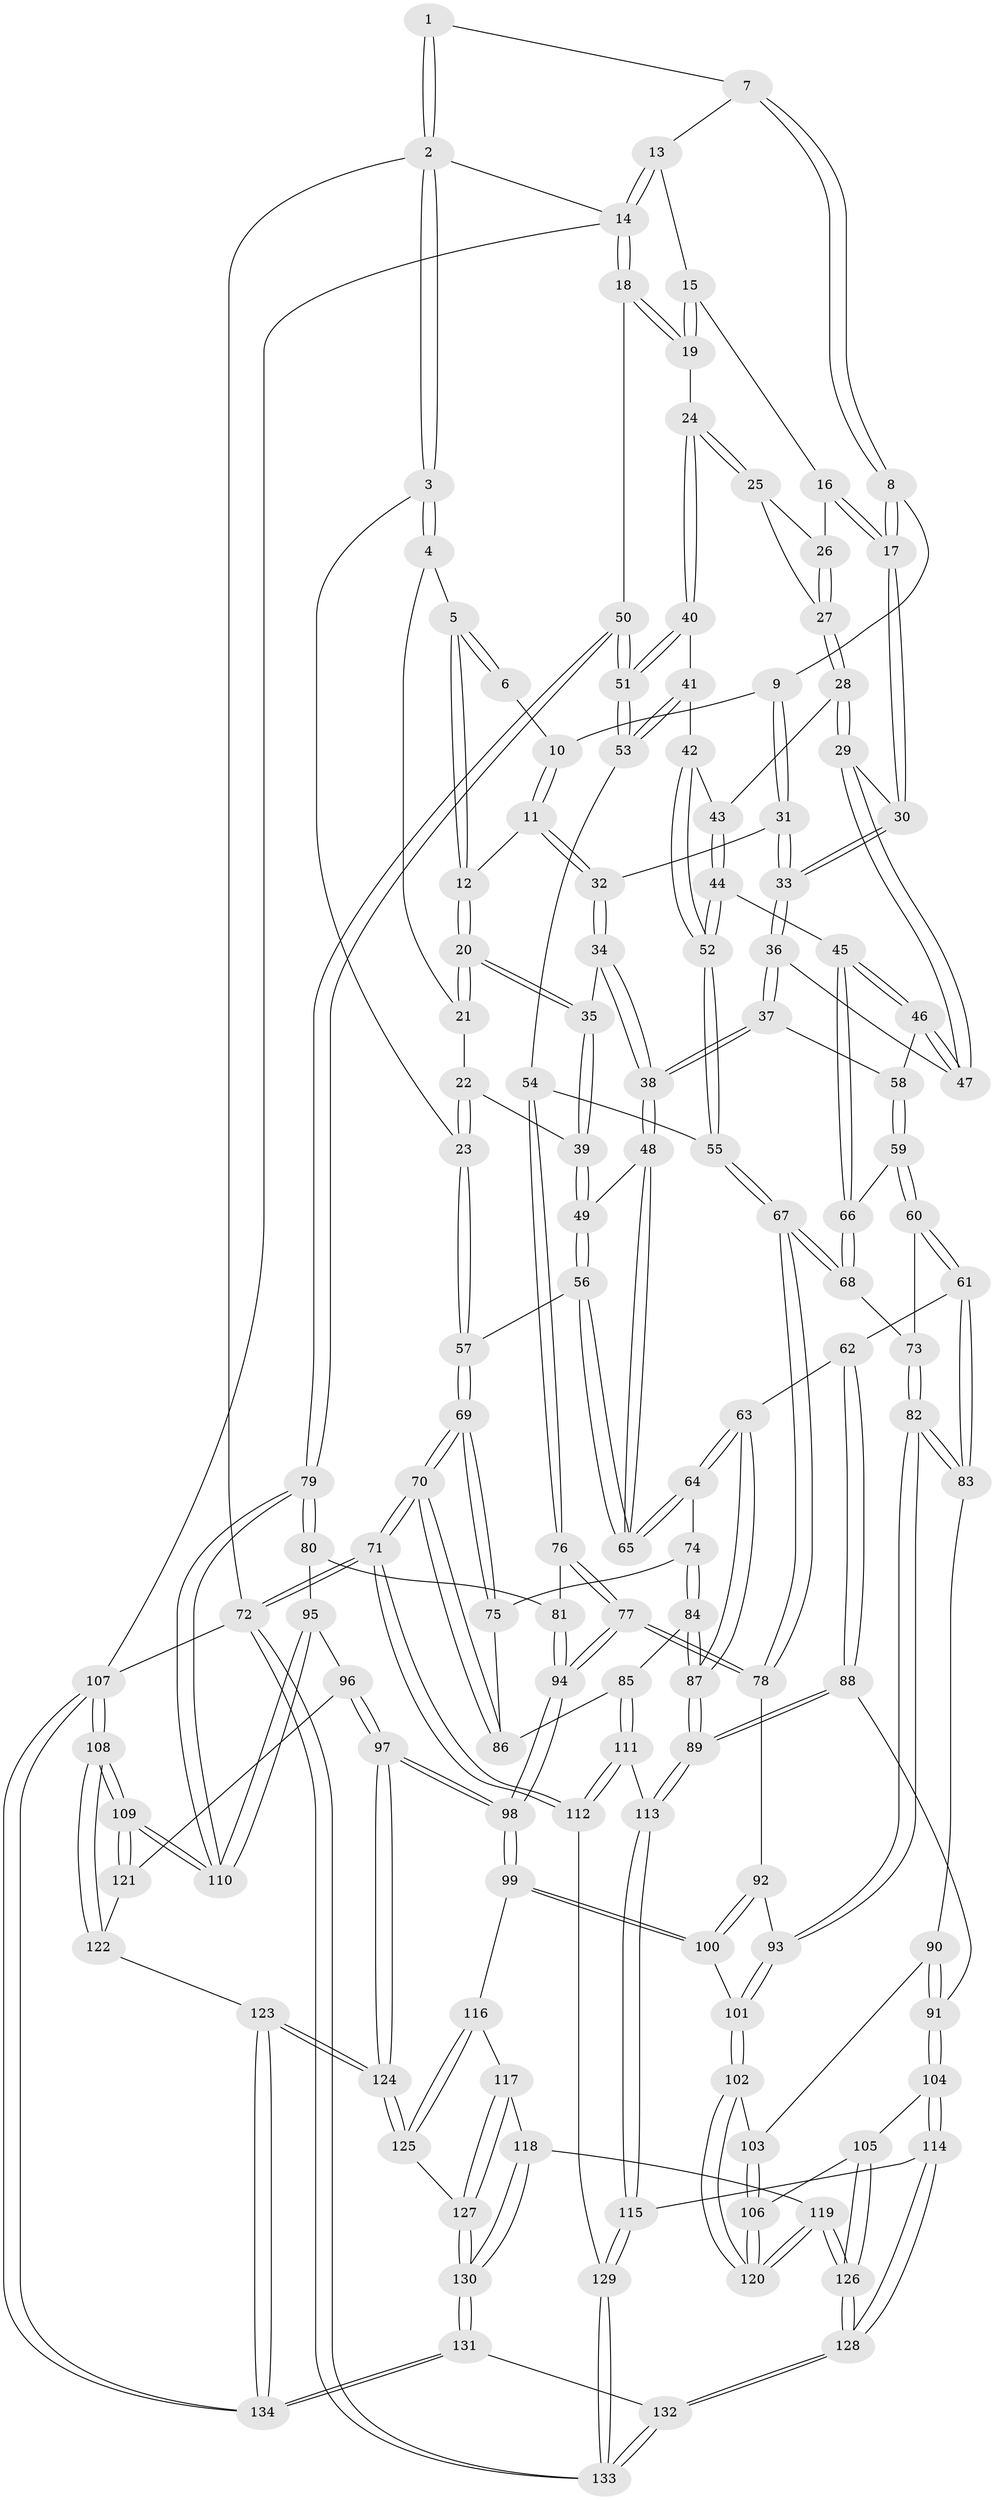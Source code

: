 // Generated by graph-tools (version 1.1) at 2025/27/03/09/25 03:27:15]
// undirected, 134 vertices, 332 edges
graph export_dot {
graph [start="1"]
  node [color=gray90,style=filled];
  1 [pos="+0.29154895730587+0"];
  2 [pos="+0+0"];
  3 [pos="+0+0"];
  4 [pos="+0.0941567147576747+0.09661288978891545"];
  5 [pos="+0.19364736758405965+0.0777125597162855"];
  6 [pos="+0.24463035052228885+0"];
  7 [pos="+0.5341227192696261+0"];
  8 [pos="+0.5361262159161235+0"];
  9 [pos="+0.4031766835716209+0.1250086159010436"];
  10 [pos="+0.30030366639405437+0.06690300171398776"];
  11 [pos="+0.26953084524105825+0.16176227449389835"];
  12 [pos="+0.2397720072861153+0.15113600556860862"];
  13 [pos="+1+0"];
  14 [pos="+1+0"];
  15 [pos="+0.8634878096397101+0.06755392853024848"];
  16 [pos="+0.7630807018638048+0.12733784205703794"];
  17 [pos="+0.609885993813552+0.0943872338728968"];
  18 [pos="+1+0.0534744803821345"];
  19 [pos="+0.9122515257332989+0.2119841326745472"];
  20 [pos="+0.15692648721070895+0.23126329065604478"];
  21 [pos="+0.09449764126052271+0.10462240176393002"];
  22 [pos="+0.0449894001361552+0.22787209642537837"];
  23 [pos="+0+0.2276674794574117"];
  24 [pos="+0.8992968950627318+0.23890455792935805"];
  25 [pos="+0.8517619660088952+0.22901739695051618"];
  26 [pos="+0.7669969720729647+0.1481939453645697"];
  27 [pos="+0.7504332174656876+0.24566230352437457"];
  28 [pos="+0.7486662621316857+0.24760009642136585"];
  29 [pos="+0.6159823086080238+0.22667291099710996"];
  30 [pos="+0.6044771367148709+0.20495150696780928"];
  31 [pos="+0.39422933106233843+0.14320029116645314"];
  32 [pos="+0.30641475267404283+0.18227011695761752"];
  33 [pos="+0.4551545877099192+0.25715975542645986"];
  34 [pos="+0.3016840999305443+0.23236093901728094"];
  35 [pos="+0.15208898113013206+0.2474943016345636"];
  36 [pos="+0.43999734260694406+0.3026301555397056"];
  37 [pos="+0.40083455518588845+0.35499192397276924"];
  38 [pos="+0.307311628518183+0.3640811891768006"];
  39 [pos="+0.1352483755494259+0.28567280141376933"];
  40 [pos="+0.9028751391896931+0.28852499021137623"];
  41 [pos="+0.8240381254932806+0.3218134303370275"];
  42 [pos="+0.8131896205805585+0.32329302905469454"];
  43 [pos="+0.7534962815926526+0.269674615446452"];
  44 [pos="+0.6719418098812352+0.4121651614316033"];
  45 [pos="+0.6434844890720358+0.4069235528341601"];
  46 [pos="+0.6220111444636077+0.3567716887712789"];
  47 [pos="+0.6185880368121494+0.34561205932647715"];
  48 [pos="+0.2146111887956567+0.4332616880841094"];
  49 [pos="+0.14887935921293954+0.3505515633002912"];
  50 [pos="+1+0.49781309549184427"];
  51 [pos="+1+0.4641896786659703"];
  52 [pos="+0.7147826724677732+0.4316294277543419"];
  53 [pos="+0.859595641188376+0.5015181825503613"];
  54 [pos="+0.811820406385602+0.5170707304852606"];
  55 [pos="+0.790454463686236+0.5069590753617655"];
  56 [pos="+0+0.3466643228503311"];
  57 [pos="+0+0.34640152332351865"];
  58 [pos="+0.4111381686878837+0.3652986120713634"];
  59 [pos="+0.49080703202303605+0.464356988539253"];
  60 [pos="+0.4284264414466756+0.5333258588532567"];
  61 [pos="+0.2945761706280296+0.5692595204001517"];
  62 [pos="+0.2707876448273076+0.5634200237021717"];
  63 [pos="+0.2424837166722549+0.5412636527230263"];
  64 [pos="+0.2054104174930208+0.5027701994351086"];
  65 [pos="+0.20669269594632692+0.4797241613408688"];
  66 [pos="+0.5677009284848084+0.47322126475113957"];
  67 [pos="+0.5978658227399376+0.6307198774024807"];
  68 [pos="+0.5871128700702105+0.6168914054612642"];
  69 [pos="+0+0.5019886434076549"];
  70 [pos="+0+0.681078220305648"];
  71 [pos="+0+0.9860374271073788"];
  72 [pos="+0+1"];
  73 [pos="+0.48598572981587745+0.6140090225734032"];
  74 [pos="+0.19555150365333135+0.5086688727799705"];
  75 [pos="+0.1584989218034476+0.5250347156468519"];
  76 [pos="+0.8063345060066331+0.5985162821028607"];
  77 [pos="+0.7116423509459796+0.6923948814322148"];
  78 [pos="+0.599927141984429+0.6386509312997767"];
  79 [pos="+1+0.5573231404926959"];
  80 [pos="+0.8634435980359659+0.6818620475760249"];
  81 [pos="+0.8535731792847402+0.671658494065296"];
  82 [pos="+0.4156324664078479+0.6801899345927728"];
  83 [pos="+0.41091763673482395+0.6790999443488682"];
  84 [pos="+0.12547926164162204+0.7458706709210517"];
  85 [pos="+0.0898939886930385+0.7354518687991307"];
  86 [pos="+0.04840431100881106+0.6532165728864431"];
  87 [pos="+0.16207558753721515+0.7725283426806341"];
  88 [pos="+0.27351590270712467+0.6883012207127306"];
  89 [pos="+0.16958819511069234+0.782484881446096"];
  90 [pos="+0.3889209526829944+0.704668742024699"];
  91 [pos="+0.3103785178361608+0.7603199915117781"];
  92 [pos="+0.5987795727023031+0.6411435944746756"];
  93 [pos="+0.430205622184714+0.6962044785267386"];
  94 [pos="+0.7296029246224978+0.7505995673579525"];
  95 [pos="+0.8718954225435455+0.7349924395269121"];
  96 [pos="+0.8532219434076502+0.7733513188859389"];
  97 [pos="+0.7682116951237427+0.8303686435165711"];
  98 [pos="+0.7344815804244617+0.7844315555757748"];
  99 [pos="+0.5982015037634137+0.7873329626333166"];
  100 [pos="+0.5686510395113061+0.7192829403453541"];
  101 [pos="+0.4698829309335951+0.7501240744902621"];
  102 [pos="+0.4685935028722283+0.7548731819406508"];
  103 [pos="+0.38380506677536613+0.7653841980937992"];
  104 [pos="+0.30898071941020605+0.8167758399142407"];
  105 [pos="+0.34326304876484726+0.8193687135801837"];
  106 [pos="+0.34470693130640023+0.8193450889817021"];
  107 [pos="+1+1"];
  108 [pos="+1+0.8290320326686604"];
  109 [pos="+1+0.8245259488681519"];
  110 [pos="+1+0.7486838999871401"];
  111 [pos="+0+0.8263038650176486"];
  112 [pos="+0+0.9846160274690078"];
  113 [pos="+0.18445603260373003+0.8303111726432509"];
  114 [pos="+0.2622241664947853+0.8547811230931335"];
  115 [pos="+0.19966871681495418+0.8537332778962927"];
  116 [pos="+0.5928622569467266+0.8028136099486975"];
  117 [pos="+0.5422300994819299+0.8461154551854543"];
  118 [pos="+0.4795676660515697+0.86795205811056"];
  119 [pos="+0.4710426078568936+0.8688528962962494"];
  120 [pos="+0.45579925672378085+0.8435296192431221"];
  121 [pos="+0.9031801447334634+0.8052664974483149"];
  122 [pos="+0.9087267519656201+0.8968487904170068"];
  123 [pos="+0.8112733567810322+0.9478907509624037"];
  124 [pos="+0.7672643897179022+0.86548347150927"];
  125 [pos="+0.6502432611998874+0.8944415644808488"];
  126 [pos="+0.4240671206786988+1"];
  127 [pos="+0.6238325862762063+0.9209576647143499"];
  128 [pos="+0.40903616257413705+1"];
  129 [pos="+0.1582673396501722+0.9182449818456827"];
  130 [pos="+0.6109472419080851+0.9478945626200228"];
  131 [pos="+0.5738437112032801+1"];
  132 [pos="+0.41915020033206224+1"];
  133 [pos="+0.2544661500544673+1"];
  134 [pos="+0.8138889067977338+1"];
  1 -- 2;
  1 -- 2;
  1 -- 7;
  2 -- 3;
  2 -- 3;
  2 -- 14;
  2 -- 72;
  3 -- 4;
  3 -- 4;
  3 -- 23;
  4 -- 5;
  4 -- 21;
  5 -- 6;
  5 -- 6;
  5 -- 12;
  5 -- 12;
  6 -- 10;
  7 -- 8;
  7 -- 8;
  7 -- 13;
  8 -- 9;
  8 -- 17;
  8 -- 17;
  9 -- 10;
  9 -- 31;
  9 -- 31;
  10 -- 11;
  10 -- 11;
  11 -- 12;
  11 -- 32;
  11 -- 32;
  12 -- 20;
  12 -- 20;
  13 -- 14;
  13 -- 14;
  13 -- 15;
  14 -- 18;
  14 -- 18;
  14 -- 107;
  15 -- 16;
  15 -- 19;
  15 -- 19;
  16 -- 17;
  16 -- 17;
  16 -- 26;
  17 -- 30;
  17 -- 30;
  18 -- 19;
  18 -- 19;
  18 -- 50;
  19 -- 24;
  20 -- 21;
  20 -- 21;
  20 -- 35;
  20 -- 35;
  21 -- 22;
  22 -- 23;
  22 -- 23;
  22 -- 39;
  23 -- 57;
  23 -- 57;
  24 -- 25;
  24 -- 25;
  24 -- 40;
  24 -- 40;
  25 -- 26;
  25 -- 27;
  26 -- 27;
  26 -- 27;
  27 -- 28;
  27 -- 28;
  28 -- 29;
  28 -- 29;
  28 -- 43;
  29 -- 30;
  29 -- 47;
  29 -- 47;
  30 -- 33;
  30 -- 33;
  31 -- 32;
  31 -- 33;
  31 -- 33;
  32 -- 34;
  32 -- 34;
  33 -- 36;
  33 -- 36;
  34 -- 35;
  34 -- 38;
  34 -- 38;
  35 -- 39;
  35 -- 39;
  36 -- 37;
  36 -- 37;
  36 -- 47;
  37 -- 38;
  37 -- 38;
  37 -- 58;
  38 -- 48;
  38 -- 48;
  39 -- 49;
  39 -- 49;
  40 -- 41;
  40 -- 51;
  40 -- 51;
  41 -- 42;
  41 -- 53;
  41 -- 53;
  42 -- 43;
  42 -- 52;
  42 -- 52;
  43 -- 44;
  43 -- 44;
  44 -- 45;
  44 -- 52;
  44 -- 52;
  45 -- 46;
  45 -- 46;
  45 -- 66;
  45 -- 66;
  46 -- 47;
  46 -- 47;
  46 -- 58;
  48 -- 49;
  48 -- 65;
  48 -- 65;
  49 -- 56;
  49 -- 56;
  50 -- 51;
  50 -- 51;
  50 -- 79;
  50 -- 79;
  51 -- 53;
  51 -- 53;
  52 -- 55;
  52 -- 55;
  53 -- 54;
  54 -- 55;
  54 -- 76;
  54 -- 76;
  55 -- 67;
  55 -- 67;
  56 -- 57;
  56 -- 65;
  56 -- 65;
  57 -- 69;
  57 -- 69;
  58 -- 59;
  58 -- 59;
  59 -- 60;
  59 -- 60;
  59 -- 66;
  60 -- 61;
  60 -- 61;
  60 -- 73;
  61 -- 62;
  61 -- 83;
  61 -- 83;
  62 -- 63;
  62 -- 88;
  62 -- 88;
  63 -- 64;
  63 -- 64;
  63 -- 87;
  63 -- 87;
  64 -- 65;
  64 -- 65;
  64 -- 74;
  66 -- 68;
  66 -- 68;
  67 -- 68;
  67 -- 68;
  67 -- 78;
  67 -- 78;
  68 -- 73;
  69 -- 70;
  69 -- 70;
  69 -- 75;
  69 -- 75;
  70 -- 71;
  70 -- 71;
  70 -- 86;
  70 -- 86;
  71 -- 72;
  71 -- 72;
  71 -- 112;
  71 -- 112;
  72 -- 133;
  72 -- 133;
  72 -- 107;
  73 -- 82;
  73 -- 82;
  74 -- 75;
  74 -- 84;
  74 -- 84;
  75 -- 86;
  76 -- 77;
  76 -- 77;
  76 -- 81;
  77 -- 78;
  77 -- 78;
  77 -- 94;
  77 -- 94;
  78 -- 92;
  79 -- 80;
  79 -- 80;
  79 -- 110;
  79 -- 110;
  80 -- 81;
  80 -- 95;
  81 -- 94;
  81 -- 94;
  82 -- 83;
  82 -- 83;
  82 -- 93;
  82 -- 93;
  83 -- 90;
  84 -- 85;
  84 -- 87;
  84 -- 87;
  85 -- 86;
  85 -- 111;
  85 -- 111;
  87 -- 89;
  87 -- 89;
  88 -- 89;
  88 -- 89;
  88 -- 91;
  89 -- 113;
  89 -- 113;
  90 -- 91;
  90 -- 91;
  90 -- 103;
  91 -- 104;
  91 -- 104;
  92 -- 93;
  92 -- 100;
  92 -- 100;
  93 -- 101;
  93 -- 101;
  94 -- 98;
  94 -- 98;
  95 -- 96;
  95 -- 110;
  95 -- 110;
  96 -- 97;
  96 -- 97;
  96 -- 121;
  97 -- 98;
  97 -- 98;
  97 -- 124;
  97 -- 124;
  98 -- 99;
  98 -- 99;
  99 -- 100;
  99 -- 100;
  99 -- 116;
  100 -- 101;
  101 -- 102;
  101 -- 102;
  102 -- 103;
  102 -- 120;
  102 -- 120;
  103 -- 106;
  103 -- 106;
  104 -- 105;
  104 -- 114;
  104 -- 114;
  105 -- 106;
  105 -- 126;
  105 -- 126;
  106 -- 120;
  106 -- 120;
  107 -- 108;
  107 -- 108;
  107 -- 134;
  107 -- 134;
  108 -- 109;
  108 -- 109;
  108 -- 122;
  108 -- 122;
  109 -- 110;
  109 -- 110;
  109 -- 121;
  109 -- 121;
  111 -- 112;
  111 -- 112;
  111 -- 113;
  112 -- 129;
  113 -- 115;
  113 -- 115;
  114 -- 115;
  114 -- 128;
  114 -- 128;
  115 -- 129;
  115 -- 129;
  116 -- 117;
  116 -- 125;
  116 -- 125;
  117 -- 118;
  117 -- 127;
  117 -- 127;
  118 -- 119;
  118 -- 130;
  118 -- 130;
  119 -- 120;
  119 -- 120;
  119 -- 126;
  119 -- 126;
  121 -- 122;
  122 -- 123;
  123 -- 124;
  123 -- 124;
  123 -- 134;
  123 -- 134;
  124 -- 125;
  124 -- 125;
  125 -- 127;
  126 -- 128;
  126 -- 128;
  127 -- 130;
  127 -- 130;
  128 -- 132;
  128 -- 132;
  129 -- 133;
  129 -- 133;
  130 -- 131;
  130 -- 131;
  131 -- 132;
  131 -- 134;
  131 -- 134;
  132 -- 133;
  132 -- 133;
}
